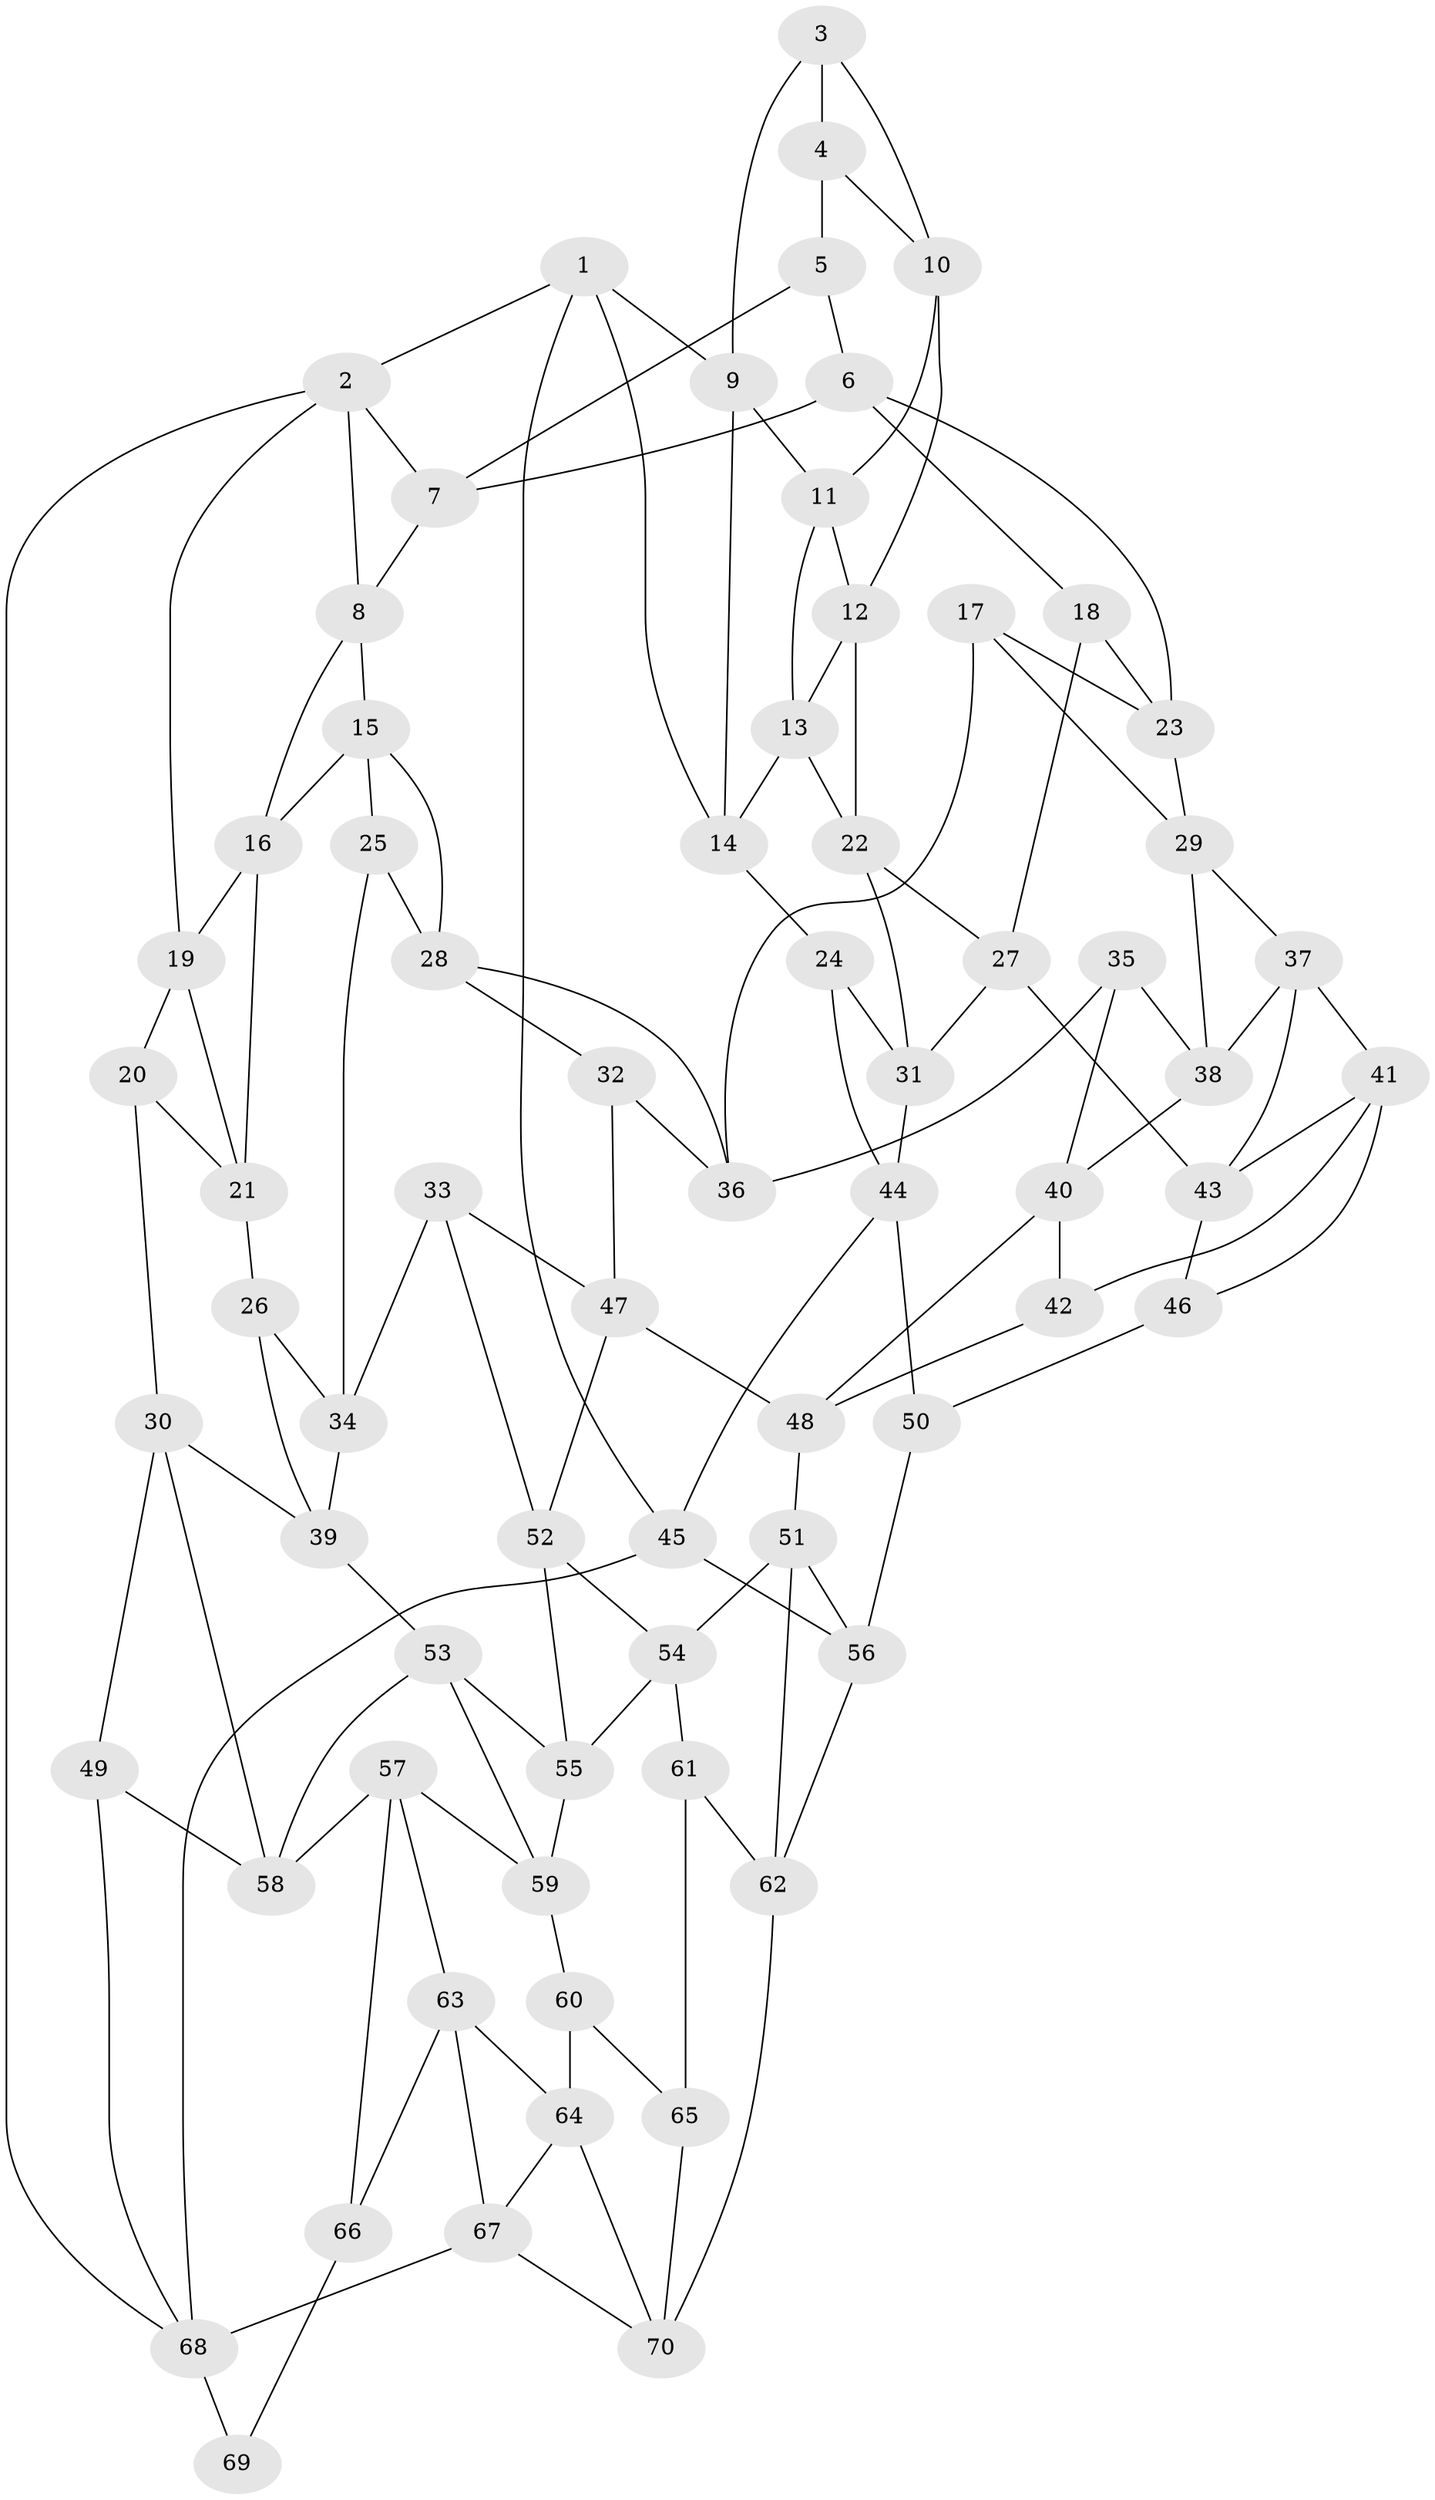 // original degree distribution, {3: 0.014388489208633094, 6: 0.20863309352517986, 4: 0.2302158273381295, 5: 0.5467625899280576}
// Generated by graph-tools (version 1.1) at 2025/03/03/09/25 03:03:22]
// undirected, 70 vertices, 130 edges
graph export_dot {
graph [start="1"]
  node [color=gray90,style=filled];
  1;
  2;
  3;
  4;
  5;
  6;
  7;
  8;
  9;
  10;
  11;
  12;
  13;
  14;
  15;
  16;
  17;
  18;
  19;
  20;
  21;
  22;
  23;
  24;
  25;
  26;
  27;
  28;
  29;
  30;
  31;
  32;
  33;
  34;
  35;
  36;
  37;
  38;
  39;
  40;
  41;
  42;
  43;
  44;
  45;
  46;
  47;
  48;
  49;
  50;
  51;
  52;
  53;
  54;
  55;
  56;
  57;
  58;
  59;
  60;
  61;
  62;
  63;
  64;
  65;
  66;
  67;
  68;
  69;
  70;
  1 -- 2 [weight=1.0];
  1 -- 9 [weight=1.0];
  1 -- 14 [weight=1.0];
  1 -- 45 [weight=1.0];
  2 -- 7 [weight=1.0];
  2 -- 8 [weight=1.0];
  2 -- 19 [weight=1.0];
  2 -- 68 [weight=1.0];
  3 -- 4 [weight=1.0];
  3 -- 9 [weight=1.0];
  3 -- 10 [weight=1.0];
  4 -- 5 [weight=2.0];
  4 -- 10 [weight=1.0];
  5 -- 6 [weight=1.0];
  5 -- 7 [weight=1.0];
  6 -- 7 [weight=1.0];
  6 -- 18 [weight=1.0];
  6 -- 23 [weight=1.0];
  7 -- 8 [weight=1.0];
  8 -- 15 [weight=1.0];
  8 -- 16 [weight=1.0];
  9 -- 11 [weight=1.0];
  9 -- 14 [weight=1.0];
  10 -- 11 [weight=1.0];
  10 -- 12 [weight=1.0];
  11 -- 12 [weight=1.0];
  11 -- 13 [weight=1.0];
  12 -- 13 [weight=1.0];
  12 -- 22 [weight=1.0];
  13 -- 14 [weight=1.0];
  13 -- 22 [weight=1.0];
  14 -- 24 [weight=1.0];
  15 -- 16 [weight=1.0];
  15 -- 25 [weight=1.0];
  15 -- 28 [weight=1.0];
  16 -- 19 [weight=1.0];
  16 -- 21 [weight=1.0];
  17 -- 23 [weight=1.0];
  17 -- 29 [weight=1.0];
  17 -- 36 [weight=1.0];
  18 -- 23 [weight=1.0];
  18 -- 27 [weight=1.0];
  19 -- 20 [weight=1.0];
  19 -- 21 [weight=1.0];
  20 -- 21 [weight=1.0];
  20 -- 30 [weight=1.0];
  21 -- 26 [weight=1.0];
  22 -- 27 [weight=1.0];
  22 -- 31 [weight=1.0];
  23 -- 29 [weight=1.0];
  24 -- 31 [weight=1.0];
  24 -- 44 [weight=1.0];
  25 -- 28 [weight=1.0];
  25 -- 34 [weight=1.0];
  26 -- 34 [weight=1.0];
  26 -- 39 [weight=1.0];
  27 -- 31 [weight=1.0];
  27 -- 43 [weight=1.0];
  28 -- 32 [weight=1.0];
  28 -- 36 [weight=1.0];
  29 -- 37 [weight=1.0];
  29 -- 38 [weight=1.0];
  30 -- 39 [weight=1.0];
  30 -- 49 [weight=1.0];
  30 -- 58 [weight=1.0];
  31 -- 44 [weight=1.0];
  32 -- 36 [weight=1.0];
  32 -- 47 [weight=1.0];
  33 -- 34 [weight=1.0];
  33 -- 47 [weight=1.0];
  33 -- 52 [weight=1.0];
  34 -- 39 [weight=1.0];
  35 -- 36 [weight=1.0];
  35 -- 38 [weight=1.0];
  35 -- 40 [weight=1.0];
  37 -- 38 [weight=1.0];
  37 -- 41 [weight=1.0];
  37 -- 43 [weight=1.0];
  38 -- 40 [weight=1.0];
  39 -- 53 [weight=1.0];
  40 -- 42 [weight=1.0];
  40 -- 48 [weight=1.0];
  41 -- 42 [weight=1.0];
  41 -- 43 [weight=1.0];
  41 -- 46 [weight=1.0];
  42 -- 48 [weight=1.0];
  43 -- 46 [weight=1.0];
  44 -- 45 [weight=1.0];
  44 -- 50 [weight=1.0];
  45 -- 56 [weight=1.0];
  45 -- 68 [weight=1.0];
  46 -- 50 [weight=2.0];
  47 -- 48 [weight=1.0];
  47 -- 52 [weight=1.0];
  48 -- 51 [weight=1.0];
  49 -- 58 [weight=1.0];
  49 -- 68 [weight=1.0];
  50 -- 56 [weight=1.0];
  51 -- 54 [weight=1.0];
  51 -- 56 [weight=1.0];
  51 -- 62 [weight=1.0];
  52 -- 54 [weight=1.0];
  52 -- 55 [weight=1.0];
  53 -- 55 [weight=1.0];
  53 -- 58 [weight=1.0];
  53 -- 59 [weight=1.0];
  54 -- 55 [weight=1.0];
  54 -- 61 [weight=1.0];
  55 -- 59 [weight=1.0];
  56 -- 62 [weight=1.0];
  57 -- 58 [weight=1.0];
  57 -- 59 [weight=1.0];
  57 -- 63 [weight=1.0];
  57 -- 66 [weight=1.0];
  59 -- 60 [weight=1.0];
  60 -- 64 [weight=1.0];
  60 -- 65 [weight=1.0];
  61 -- 62 [weight=1.0];
  61 -- 65 [weight=2.0];
  62 -- 70 [weight=1.0];
  63 -- 64 [weight=1.0];
  63 -- 66 [weight=1.0];
  63 -- 67 [weight=1.0];
  64 -- 67 [weight=1.0];
  64 -- 70 [weight=1.0];
  65 -- 70 [weight=1.0];
  66 -- 69 [weight=2.0];
  67 -- 68 [weight=1.0];
  67 -- 70 [weight=1.0];
  68 -- 69 [weight=2.0];
}
